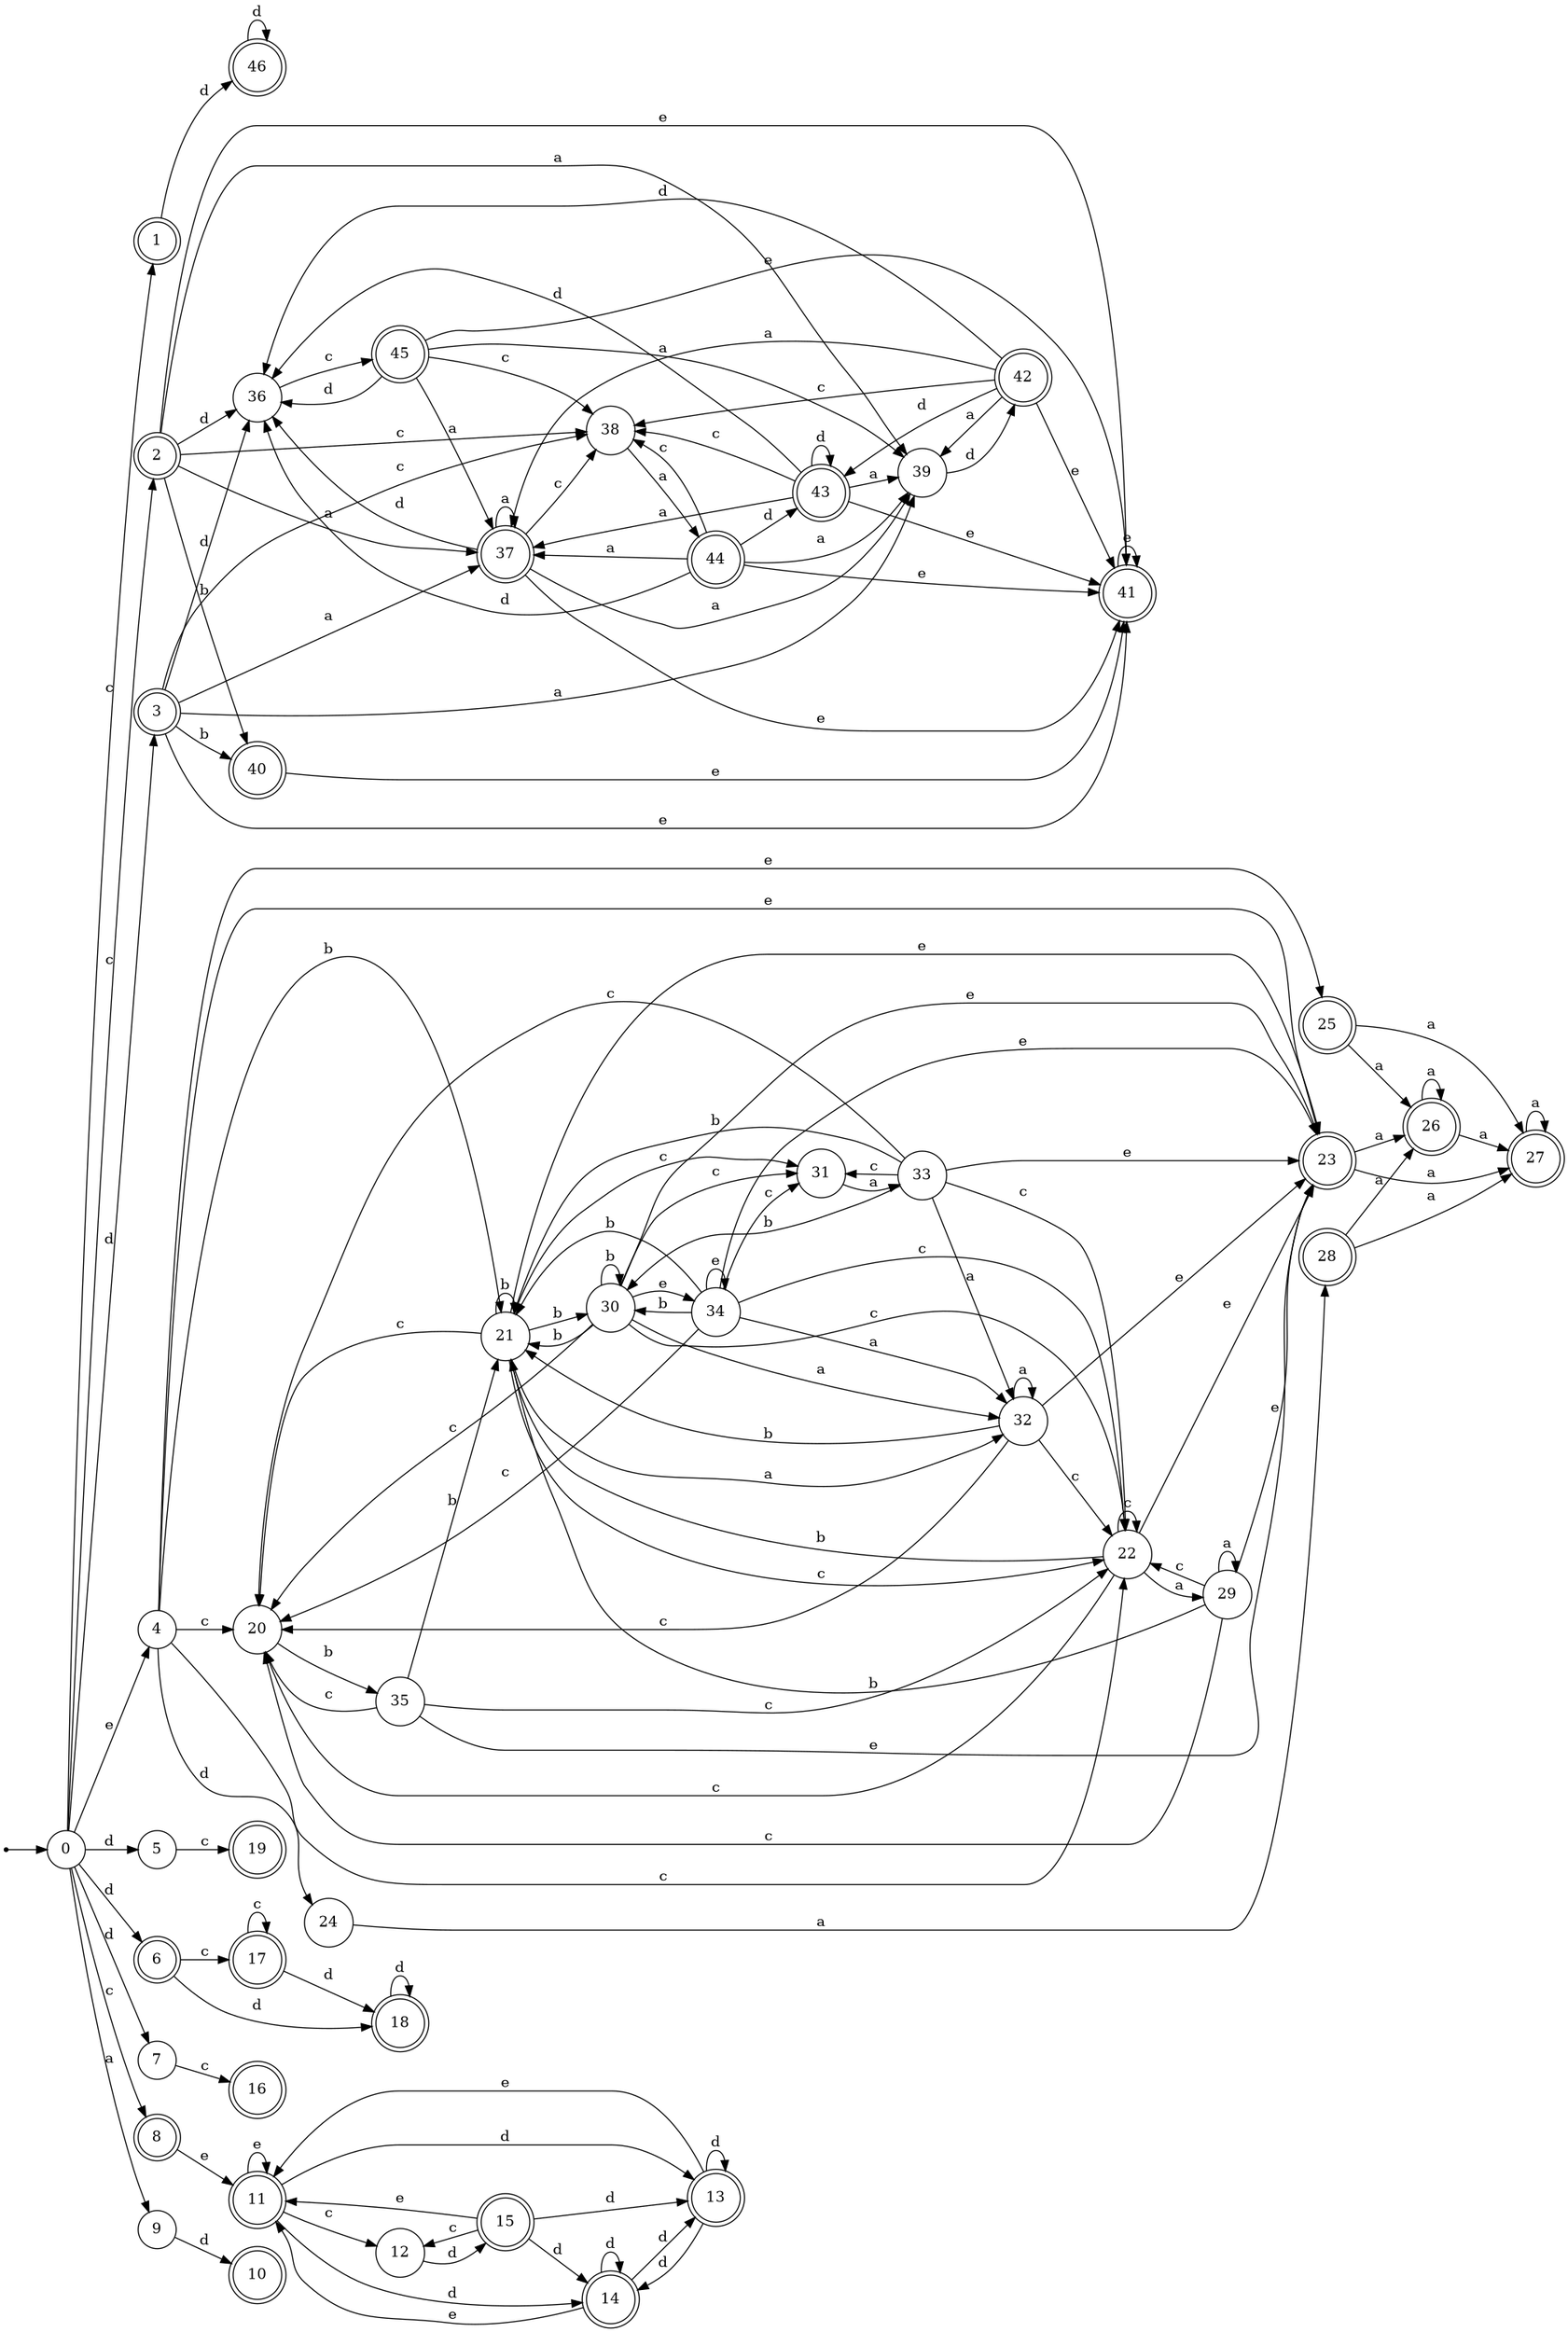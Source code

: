 digraph finite_state_machine {
rankdir=LR;
size="20,20";
node [shape = point]; "dummy0"
node [shape = circle]; "0";
"dummy0" -> "0";
node [shape = doublecircle]; "1";node [shape = doublecircle]; "2";node [shape = doublecircle]; "3";node [shape = circle]; "4";
node [shape = circle]; "5";
node [shape = doublecircle]; "6";node [shape = circle]; "7";
node [shape = doublecircle]; "8";node [shape = circle]; "9";
node [shape = doublecircle]; "10";node [shape = doublecircle]; "11";node [shape = circle]; "12";
node [shape = doublecircle]; "13";node [shape = doublecircle]; "14";node [shape = doublecircle]; "15";node [shape = doublecircle]; "16";node [shape = doublecircle]; "17";node [shape = doublecircle]; "18";node [shape = doublecircle]; "19";node [shape = circle]; "20";
node [shape = circle]; "21";
node [shape = circle]; "22";
node [shape = doublecircle]; "23";node [shape = circle]; "24";
node [shape = doublecircle]; "25";node [shape = doublecircle]; "26";node [shape = doublecircle]; "27";node [shape = doublecircle]; "28";node [shape = circle]; "29";
node [shape = circle]; "30";
node [shape = circle]; "31";
node [shape = circle]; "32";
node [shape = circle]; "33";
node [shape = circle]; "34";
node [shape = circle]; "35";
node [shape = circle]; "36";
node [shape = doublecircle]; "37";node [shape = circle]; "38";
node [shape = circle]; "39";
node [shape = doublecircle]; "40";node [shape = doublecircle]; "41";node [shape = doublecircle]; "42";node [shape = doublecircle]; "43";node [shape = doublecircle]; "44";node [shape = doublecircle]; "45";node [shape = doublecircle]; "46";"0" -> "8" [label = "c"];
 "0" -> "1" [label = "c"];
 "0" -> "2" [label = "c"];
 "0" -> "3" [label = "d"];
 "0" -> "5" [label = "d"];
 "0" -> "6" [label = "d"];
 "0" -> "7" [label = "d"];
 "0" -> "4" [label = "e"];
 "0" -> "9" [label = "a"];
 "9" -> "10" [label = "d"];
 "8" -> "11" [label = "e"];
 "11" -> "11" [label = "e"];
 "11" -> "12" [label = "c"];
 "11" -> "13" [label = "d"];
 "11" -> "14" [label = "d"];
 "14" -> "13" [label = "d"];
 "14" -> "14" [label = "d"];
 "14" -> "11" [label = "e"];
 "13" -> "13" [label = "d"];
 "13" -> "14" [label = "d"];
 "13" -> "11" [label = "e"];
 "12" -> "15" [label = "d"];
 "15" -> "12" [label = "c"];
 "15" -> "11" [label = "e"];
 "15" -> "13" [label = "d"];
 "15" -> "14" [label = "d"];
 "7" -> "16" [label = "c"];
 "6" -> "17" [label = "c"];
 "6" -> "18" [label = "d"];
 "18" -> "18" [label = "d"];
 "17" -> "17" [label = "c"];
 "17" -> "18" [label = "d"];
 "5" -> "19" [label = "c"];
 "4" -> "20" [label = "c"];
 "4" -> "22" [label = "c"];
 "4" -> "21" [label = "b"];
 "4" -> "25" [label = "e"];
 "4" -> "23" [label = "e"];
 "4" -> "24" [label = "d"];
 "25" -> "26" [label = "a"];
 "25" -> "27" [label = "a"];
 "27" -> "27" [label = "a"];
 "26" -> "26" [label = "a"];
 "26" -> "27" [label = "a"];
 "24" -> "28" [label = "a"];
 "28" -> "26" [label = "a"];
 "28" -> "27" [label = "a"];
 "23" -> "26" [label = "a"];
 "23" -> "27" [label = "a"];
 "22" -> "20" [label = "c"];
 "22" -> "22" [label = "c"];
 "22" -> "29" [label = "a"];
 "22" -> "21" [label = "b"];
 "22" -> "23" [label = "e"];
 "29" -> "29" [label = "a"];
 "29" -> "20" [label = "c"];
 "29" -> "22" [label = "c"];
 "29" -> "21" [label = "b"];
 "29" -> "23" [label = "e"];
 "21" -> "21" [label = "b"];
 "21" -> "30" [label = "b"];
 "21" -> "20" [label = "c"];
 "21" -> "22" [label = "c"];
 "21" -> "31" [label = "c"];
 "21" -> "32" [label = "a"];
 "21" -> "23" [label = "e"];
 "32" -> "32" [label = "a"];
 "32" -> "21" [label = "b"];
 "32" -> "20" [label = "c"];
 "32" -> "22" [label = "c"];
 "32" -> "23" [label = "e"];
 "31" -> "33" [label = "a"];
 "33" -> "20" [label = "c"];
 "33" -> "22" [label = "c"];
 "33" -> "31" [label = "c"];
 "33" -> "21" [label = "b"];
 "33" -> "30" [label = "b"];
 "33" -> "32" [label = "a"];
 "33" -> "23" [label = "e"];
 "30" -> "21" [label = "b"];
 "30" -> "30" [label = "b"];
 "30" -> "34" [label = "e"];
 "30" -> "23" [label = "e"];
 "30" -> "20" [label = "c"];
 "30" -> "22" [label = "c"];
 "30" -> "31" [label = "c"];
 "30" -> "32" [label = "a"];
 "34" -> "34" [label = "e"];
 "34" -> "23" [label = "e"];
 "34" -> "21" [label = "b"];
 "34" -> "30" [label = "b"];
 "34" -> "20" [label = "c"];
 "34" -> "22" [label = "c"];
 "34" -> "31" [label = "c"];
 "34" -> "32" [label = "a"];
 "20" -> "35" [label = "b"];
 "35" -> "20" [label = "c"];
 "35" -> "22" [label = "c"];
 "35" -> "21" [label = "b"];
 "35" -> "23" [label = "e"];
 "3" -> "36" [label = "d"];
 "3" -> "37" [label = "a"];
 "3" -> "39" [label = "a"];
 "3" -> "38" [label = "c"];
 "3" -> "40" [label = "b"];
 "3" -> "41" [label = "e"];
 "41" -> "41" [label = "e"];
 "40" -> "41" [label = "e"];
 "39" -> "42" [label = "d"];
 "42" -> "37" [label = "a"];
 "42" -> "39" [label = "a"];
 "42" -> "38" [label = "c"];
 "42" -> "43" [label = "d"];
 "42" -> "36" [label = "d"];
 "42" -> "41" [label = "e"];
 "43" -> "43" [label = "d"];
 "43" -> "36" [label = "d"];
 "43" -> "38" [label = "c"];
 "43" -> "37" [label = "a"];
 "43" -> "39" [label = "a"];
 "43" -> "41" [label = "e"];
 "38" -> "44" [label = "a"];
 "44" -> "38" [label = "c"];
 "44" -> "37" [label = "a"];
 "44" -> "39" [label = "a"];
 "44" -> "43" [label = "d"];
 "44" -> "36" [label = "d"];
 "44" -> "41" [label = "e"];
 "37" -> "37" [label = "a"];
 "37" -> "39" [label = "a"];
 "37" -> "36" [label = "d"];
 "37" -> "38" [label = "c"];
 "37" -> "41" [label = "e"];
 "36" -> "45" [label = "c"];
 "45" -> "36" [label = "d"];
 "45" -> "37" [label = "a"];
 "45" -> "39" [label = "a"];
 "45" -> "38" [label = "c"];
 "45" -> "41" [label = "e"];
 "2" -> "36" [label = "d"];
 "2" -> "37" [label = "a"];
 "2" -> "39" [label = "a"];
 "2" -> "38" [label = "c"];
 "2" -> "40" [label = "b"];
 "2" -> "41" [label = "e"];
 "1" -> "46" [label = "d"];
 "46" -> "46" [label = "d"];
 }
